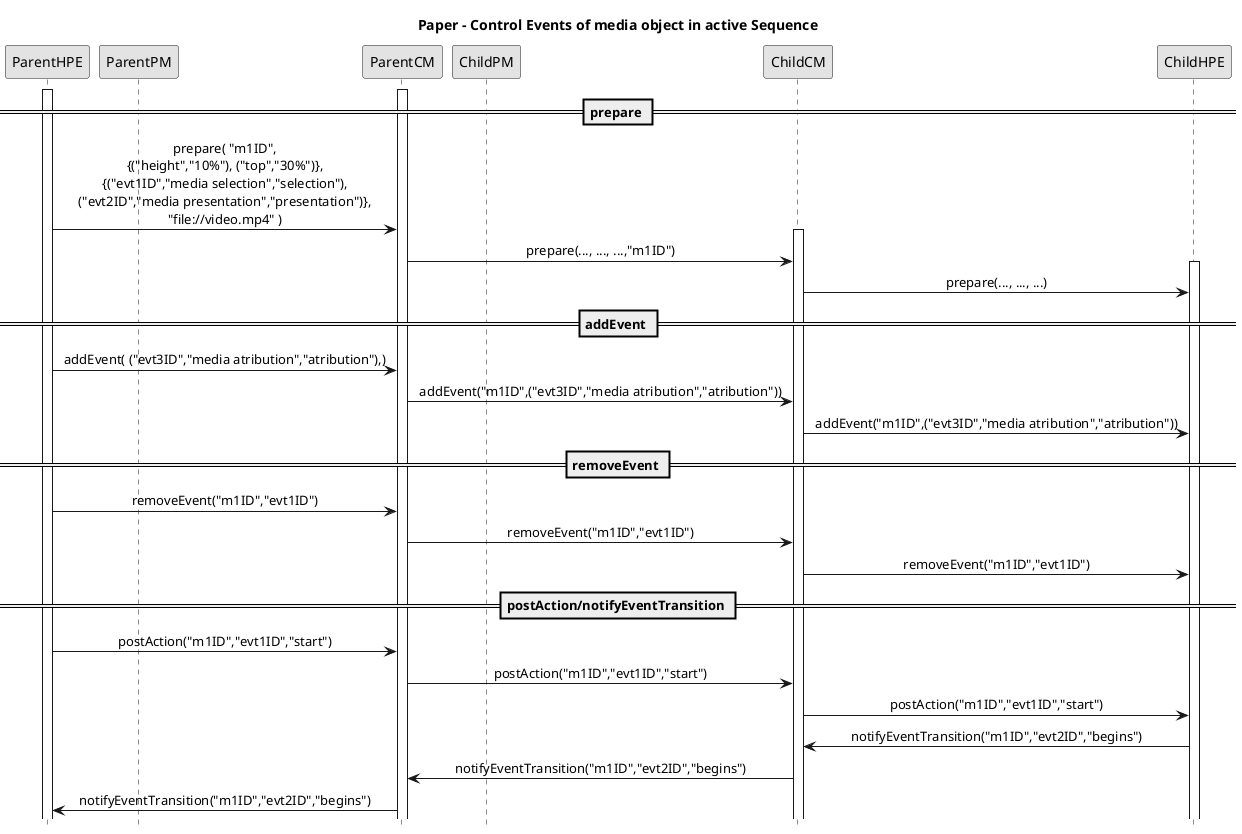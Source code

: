 ''''''''''''''''''Begining PLANTUML params'''''''''''''''''
@startuml
hide footbox
skinparam monochrome true
skinparam sequenceMessageAlign center

participant ParentHPE
participant ParentPM
participant ParentCM
participant ChildPM
participant ChildCM
participant ChildHPE

''''''''''''''''''Paper - Control Events of media object in active Sequence'''''''''''''''''
title Paper - Control Events of media object in active Sequence
== prepare ==
activate ParentHPE
activate ParentCM
ParentHPE->ParentCM: prepare( "m1ID",\n{("height","10%"), ("top","30%")},\n{("evt1ID","media selection","selection"),\n("evt2ID","media presentation","presentation")},\n"file://video.mp4" )
activate ChildCM
ParentCM->ChildCM:   prepare(..., ..., ...,"m1ID")
activate ChildHPE
ChildCM->ChildHPE:   prepare(..., ..., ...)
== addEvent ==
ParentHPE->ParentCM: addEvent( ("evt3ID","media atribution","atribution"),)
ParentCM->ChildCM:   addEvent("m1ID",("evt3ID","media atribution","atribution"))
ChildCM->ChildHPE:   addEvent("m1ID",("evt3ID","media atribution","atribution"))
== removeEvent ==
ParentHPE->ParentCM: removeEvent("m1ID","evt1ID")
ParentCM->ChildCM:   removeEvent("m1ID","evt1ID")
ChildCM->ChildHPE:   removeEvent("m1ID","evt1ID")
== postAction/notifyEventTransition ==
ParentHPE->ParentCM: postAction("m1ID","evt1ID","start")
ParentCM->ChildCM:   postAction("m1ID","evt1ID","start")
ChildCM->ChildHPE:   postAction("m1ID","evt1ID","start")
ChildHPE->ChildCM:   notifyEventTransition("m1ID","evt2ID","begins")
ChildCM->ParentCM:   notifyEventTransition("m1ID","evt2ID","begins")
ParentCM->ParentHPE: notifyEventTransition("m1ID","evt2ID","begins")

''''''''''''''''''Ending PLANTUML params'''''''''''''''''
@enduml